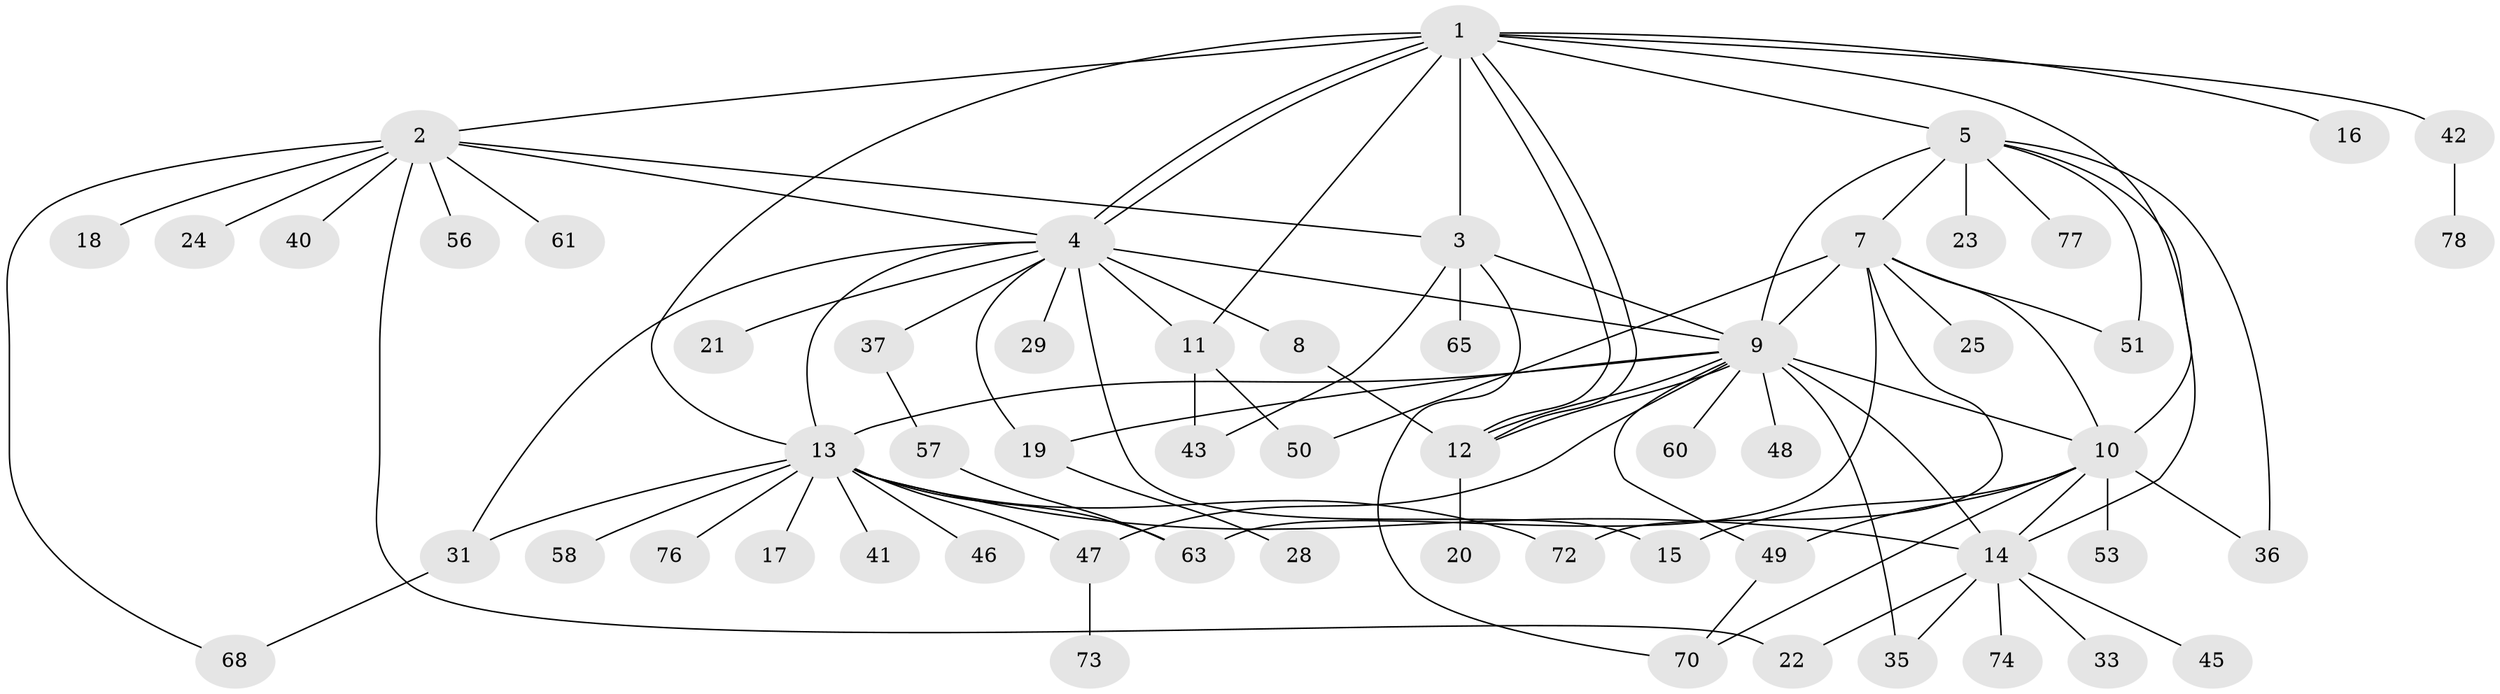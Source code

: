// Generated by graph-tools (version 1.1) at 2025/23/03/03/25 07:23:50]
// undirected, 58 vertices, 92 edges
graph export_dot {
graph [start="1"]
  node [color=gray90,style=filled];
  1 [super="+44"];
  2 [super="+6"];
  3 [super="+38"];
  4 [super="+32"];
  5 [super="+34"];
  7 [super="+64"];
  8;
  9 [super="+69"];
  10 [super="+52"];
  11 [super="+26"];
  12;
  13 [super="+71"];
  14 [super="+30"];
  15;
  16;
  17;
  18 [super="+27"];
  19 [super="+75"];
  20 [super="+39"];
  21;
  22;
  23;
  24;
  25;
  28;
  29;
  31 [super="+54"];
  33;
  35;
  36;
  37;
  40;
  41;
  42;
  43 [super="+67"];
  45 [super="+55"];
  46;
  47;
  48;
  49 [super="+66"];
  50;
  51;
  53;
  56 [super="+59"];
  57 [super="+62"];
  58;
  60;
  61;
  63;
  65;
  68;
  70;
  72;
  73;
  74;
  76;
  77;
  78;
  1 -- 2;
  1 -- 3;
  1 -- 4 [weight=2];
  1 -- 4;
  1 -- 5;
  1 -- 10;
  1 -- 11;
  1 -- 12;
  1 -- 12;
  1 -- 16;
  1 -- 42;
  1 -- 13;
  2 -- 3;
  2 -- 4;
  2 -- 24;
  2 -- 40;
  2 -- 56;
  2 -- 61;
  2 -- 68;
  2 -- 18;
  2 -- 22;
  3 -- 9;
  3 -- 43;
  3 -- 65;
  3 -- 70;
  4 -- 8;
  4 -- 9;
  4 -- 11;
  4 -- 13;
  4 -- 15;
  4 -- 19;
  4 -- 21;
  4 -- 29;
  4 -- 37;
  4 -- 31;
  5 -- 7 [weight=2];
  5 -- 23;
  5 -- 36;
  5 -- 51;
  5 -- 77;
  5 -- 9;
  5 -- 14;
  7 -- 9;
  7 -- 25;
  7 -- 51;
  7 -- 72;
  7 -- 63;
  7 -- 50;
  7 -- 10;
  8 -- 12;
  9 -- 12;
  9 -- 12;
  9 -- 13;
  9 -- 19;
  9 -- 35;
  9 -- 47;
  9 -- 48;
  9 -- 49;
  9 -- 60;
  9 -- 14;
  9 -- 10;
  10 -- 36;
  10 -- 53;
  10 -- 49;
  10 -- 70;
  10 -- 14;
  10 -- 15;
  11 -- 43;
  11 -- 50;
  12 -- 20;
  13 -- 14 [weight=2];
  13 -- 17;
  13 -- 31;
  13 -- 41;
  13 -- 46;
  13 -- 47;
  13 -- 58;
  13 -- 63;
  13 -- 72;
  13 -- 76;
  14 -- 33;
  14 -- 35;
  14 -- 74;
  14 -- 45;
  14 -- 22;
  19 -- 28;
  31 -- 68;
  37 -- 57;
  42 -- 78;
  47 -- 73;
  49 -- 70;
  57 -- 63;
}
